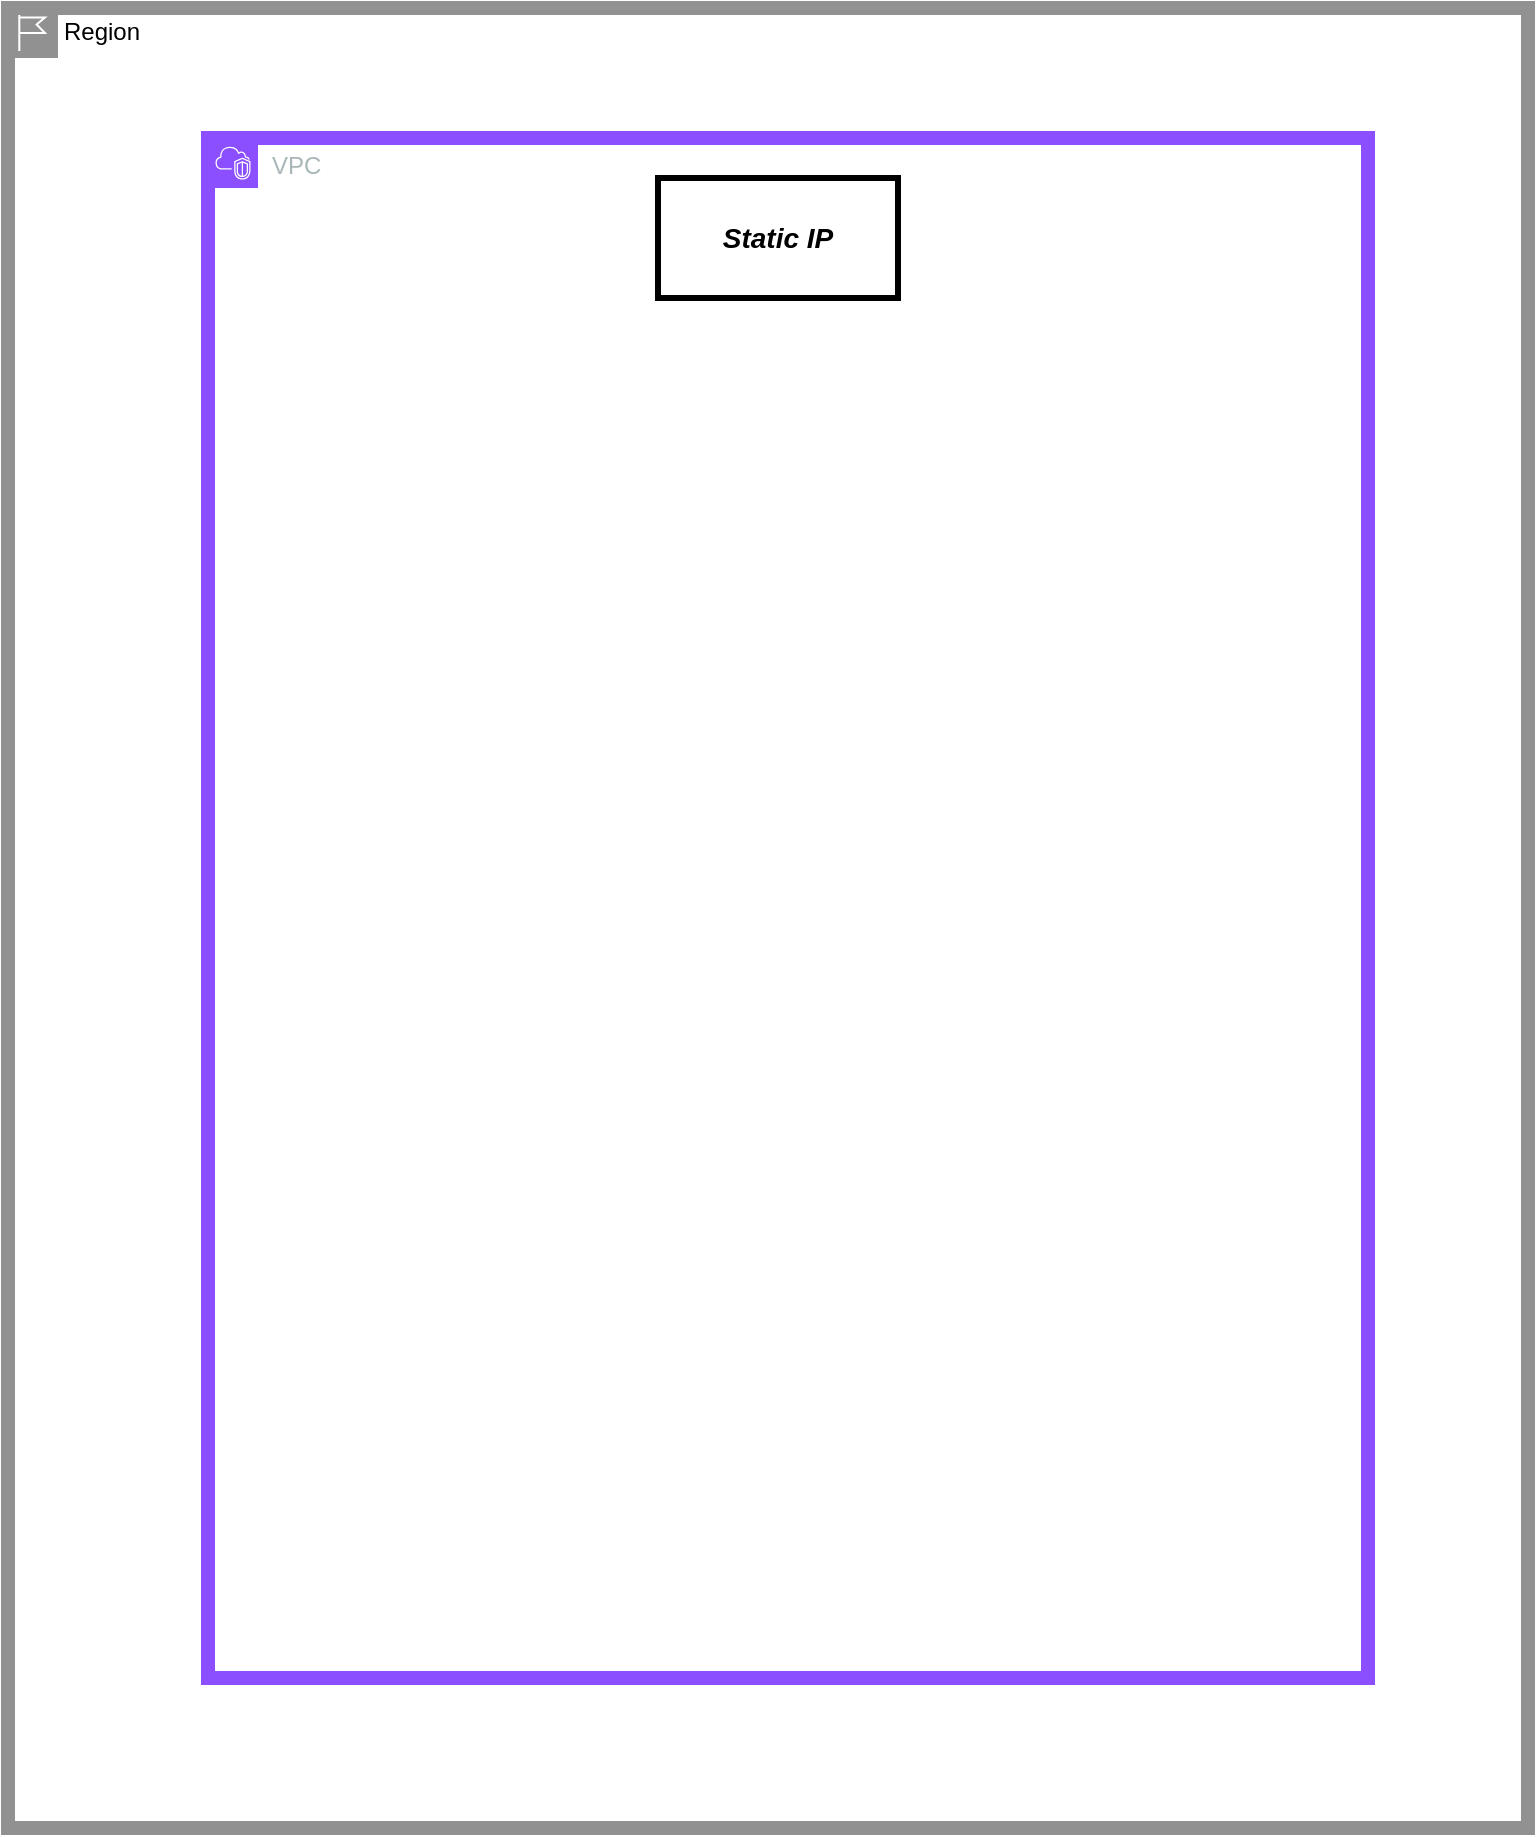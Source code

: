 <mxfile version="24.7.16">
  <diagram name="Page-1" id="GMamfHW5jXmlBtCNzQ31">
    <mxGraphModel dx="1368" dy="788" grid="1" gridSize="10" guides="1" tooltips="1" connect="1" arrows="1" fold="1" page="1" pageScale="1" pageWidth="850" pageHeight="1100" math="0" shadow="0">
      <root>
        <mxCell id="0" />
        <mxCell id="1" parent="0" />
        <mxCell id="xztRVXSVyiQzyeh7jRuF-3" value="Region" style="shape=mxgraph.ibm.box;prType=region;fontStyle=0;verticalAlign=top;align=left;spacingLeft=32;spacingTop=4;fillColor=none;rounded=0;whiteSpace=wrap;html=1;strokeColor=#919191;strokeWidth=7;dashed=0;container=1;spacing=-4;collapsible=0;expand=0;recursiveResize=0;" vertex="1" parent="1">
          <mxGeometry x="40" y="95" width="760" height="910" as="geometry" />
        </mxCell>
        <mxCell id="xztRVXSVyiQzyeh7jRuF-8" value="&lt;b&gt;&lt;font style=&quot;font-size: 14px;&quot;&gt;&lt;i&gt;Static IP&lt;/i&gt;&lt;/font&gt;&lt;/b&gt;" style="rounded=0;whiteSpace=wrap;html=1;strokeWidth=3;" vertex="1" parent="xztRVXSVyiQzyeh7jRuF-3">
          <mxGeometry x="325" y="85" width="120" height="60" as="geometry" />
        </mxCell>
        <mxCell id="xztRVXSVyiQzyeh7jRuF-4" value="VPC" style="points=[[0,0],[0.25,0],[0.5,0],[0.75,0],[1,0],[1,0.25],[1,0.5],[1,0.75],[1,1],[0.75,1],[0.5,1],[0.25,1],[0,1],[0,0.75],[0,0.5],[0,0.25]];outlineConnect=0;gradientColor=none;html=1;whiteSpace=wrap;fontSize=12;fontStyle=0;container=1;pointerEvents=0;collapsible=0;recursiveResize=0;shape=mxgraph.aws4.group;grIcon=mxgraph.aws4.group_vpc2;strokeColor=#8C4FFF;fillColor=none;verticalAlign=top;align=left;spacingLeft=30;fontColor=#AAB7B8;dashed=0;strokeWidth=7;" vertex="1" parent="1">
          <mxGeometry x="140" y="160" width="580" height="770" as="geometry" />
        </mxCell>
      </root>
    </mxGraphModel>
  </diagram>
</mxfile>
